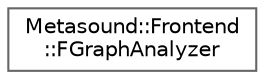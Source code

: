digraph "Graphical Class Hierarchy"
{
 // INTERACTIVE_SVG=YES
 // LATEX_PDF_SIZE
  bgcolor="transparent";
  edge [fontname=Helvetica,fontsize=10,labelfontname=Helvetica,labelfontsize=10];
  node [fontname=Helvetica,fontsize=10,shape=box,height=0.2,width=0.4];
  rankdir="LR";
  Node0 [id="Node000000",label="Metasound::Frontend\l::FGraphAnalyzer",height=0.2,width=0.4,color="grey40", fillcolor="white", style="filled",URL="$d6/dd9/classMetasound_1_1Frontend_1_1FGraphAnalyzer.html",tooltip=" "];
}
